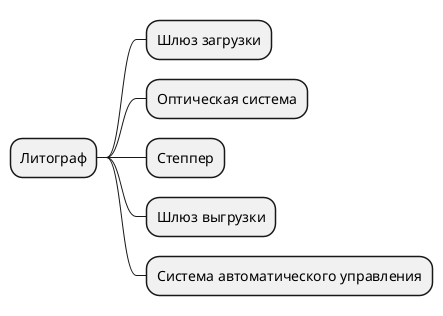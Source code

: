 @startmindmap
* Литограф
** Шлюз загрузки
** Оптическая система
** Степпер
** Шлюз выгрузки
** Система автоматического управления
@endmindmap


